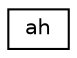 digraph "Graphical Class Hierarchy"
{
  edge [fontname="Helvetica",fontsize="10",labelfontname="Helvetica",labelfontsize="10"];
  node [fontname="Helvetica",fontsize="10",shape=record];
  rankdir="LR";
  Node1 [label="ah",height=0.2,width=0.4,color="black", fillcolor="white", style="filled",URL="$d5/d4f/structah.html"];
}
